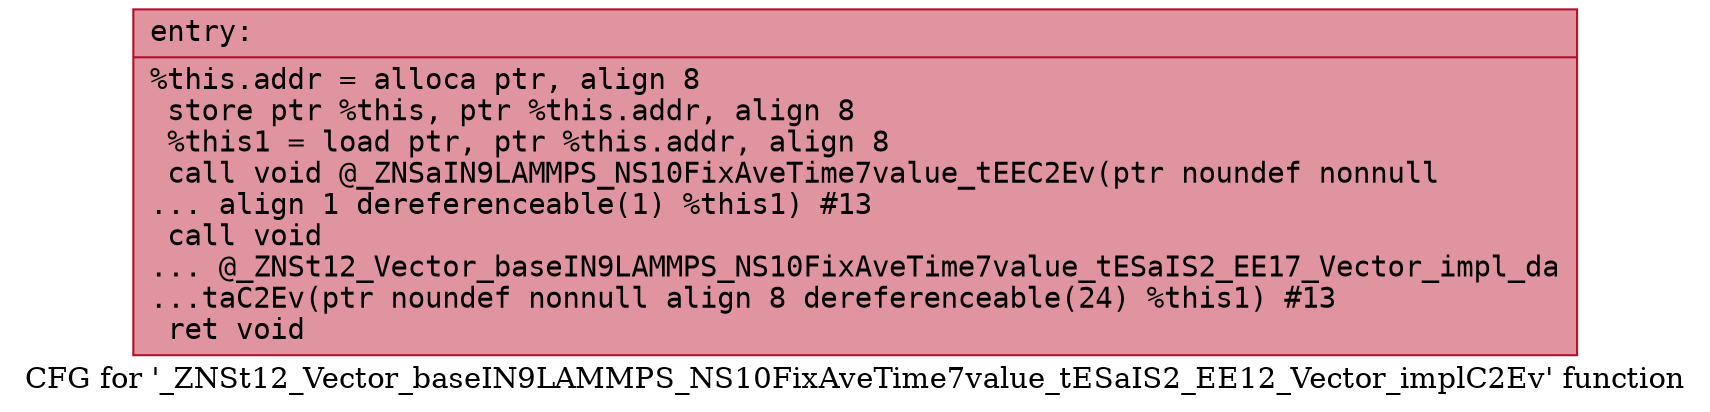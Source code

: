 digraph "CFG for '_ZNSt12_Vector_baseIN9LAMMPS_NS10FixAveTime7value_tESaIS2_EE12_Vector_implC2Ev' function" {
	label="CFG for '_ZNSt12_Vector_baseIN9LAMMPS_NS10FixAveTime7value_tESaIS2_EE12_Vector_implC2Ev' function";

	Node0x560f93c1f020 [shape=record,color="#b70d28ff", style=filled, fillcolor="#b70d2870" fontname="Courier",label="{entry:\l|  %this.addr = alloca ptr, align 8\l  store ptr %this, ptr %this.addr, align 8\l  %this1 = load ptr, ptr %this.addr, align 8\l  call void @_ZNSaIN9LAMMPS_NS10FixAveTime7value_tEEC2Ev(ptr noundef nonnull\l... align 1 dereferenceable(1) %this1) #13\l  call void\l... @_ZNSt12_Vector_baseIN9LAMMPS_NS10FixAveTime7value_tESaIS2_EE17_Vector_impl_da\l...taC2Ev(ptr noundef nonnull align 8 dereferenceable(24) %this1) #13\l  ret void\l}"];
}
